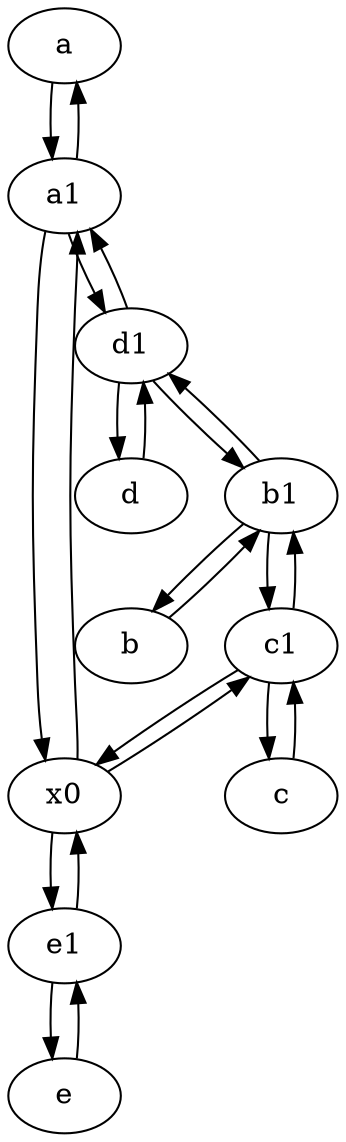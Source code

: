 digraph  {
	a [pos="40,10!"];
	a1 [pos="40,15!"];
	x0;
	e [pos="30,50!"];
	d [pos="20,30!"];
	b [pos="50,20!"];
	d1 [pos="25,30!"];
	c [pos="20,10!"];
	c1 [pos="30,15!"];
	e1 [pos="25,45!"];
	b1 [pos="45,20!"];
	c1 -> c;
	b1 -> c1;
	b -> b1;
	b1 -> d1;
	d1 -> b1;
	d1 -> a1;
	x0 -> a1;
	a -> a1;
	c -> c1;
	x0 -> e1;
	e -> e1;
	b1 -> b;
	c1 -> x0;
	a1 -> d1;
	a1 -> x0;
	a1 -> a;
	x0 -> c1;
	d1 -> d;
	d -> d1;
	c1 -> b1;
	e1 -> e;
	e1 -> x0;

	}